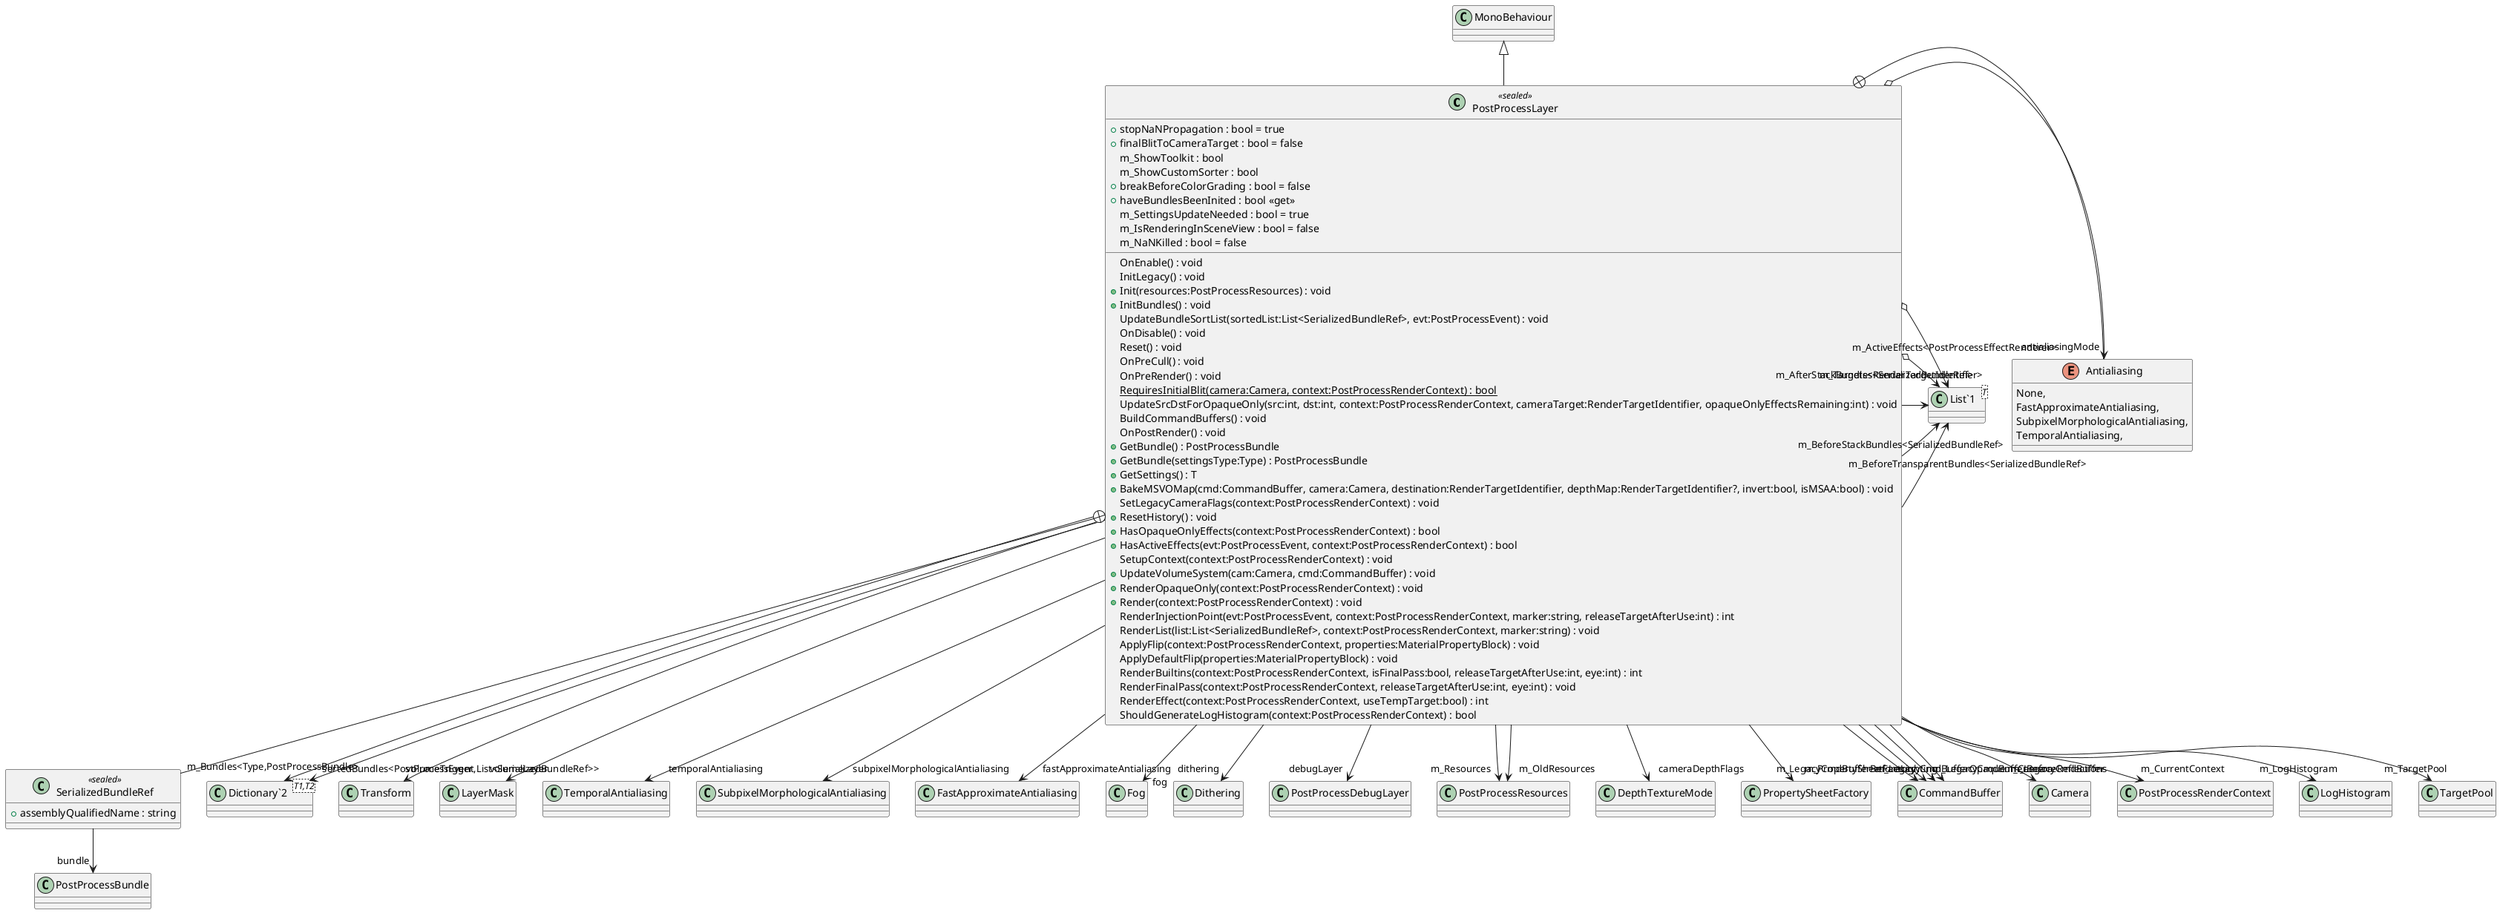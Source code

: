 @startuml
class PostProcessLayer <<sealed>> {
    + stopNaNPropagation : bool = true
    + finalBlitToCameraTarget : bool = false
    m_ShowToolkit : bool
    m_ShowCustomSorter : bool
    + breakBeforeColorGrading : bool = false
    + haveBundlesBeenInited : bool <<get>>
    m_SettingsUpdateNeeded : bool = true
    m_IsRenderingInSceneView : bool = false
    m_NaNKilled : bool = false
    OnEnable() : void
    InitLegacy() : void
    + Init(resources:PostProcessResources) : void
    + InitBundles() : void
    UpdateBundleSortList(sortedList:List<SerializedBundleRef>, evt:PostProcessEvent) : void
    OnDisable() : void
    Reset() : void
    OnPreCull() : void
    OnPreRender() : void
    {static} RequiresInitialBlit(camera:Camera, context:PostProcessRenderContext) : bool
    UpdateSrcDstForOpaqueOnly(src:int, dst:int, context:PostProcessRenderContext, cameraTarget:RenderTargetIdentifier, opaqueOnlyEffectsRemaining:int) : void
    BuildCommandBuffers() : void
    OnPostRender() : void
    + GetBundle() : PostProcessBundle
    + GetBundle(settingsType:Type) : PostProcessBundle
    + GetSettings() : T
    + BakeMSVOMap(cmd:CommandBuffer, camera:Camera, destination:RenderTargetIdentifier, depthMap:RenderTargetIdentifier?, invert:bool, isMSAA:bool) : void
    SetLegacyCameraFlags(context:PostProcessRenderContext) : void
    + ResetHistory() : void
    + HasOpaqueOnlyEffects(context:PostProcessRenderContext) : bool
    + HasActiveEffects(evt:PostProcessEvent, context:PostProcessRenderContext) : bool
    SetupContext(context:PostProcessRenderContext) : void
    + UpdateVolumeSystem(cam:Camera, cmd:CommandBuffer) : void
    + RenderOpaqueOnly(context:PostProcessRenderContext) : void
    + Render(context:PostProcessRenderContext) : void
    RenderInjectionPoint(evt:PostProcessEvent, context:PostProcessRenderContext, marker:string, releaseTargetAfterUse:int) : int
    RenderList(list:List<SerializedBundleRef>, context:PostProcessRenderContext, marker:string) : void
    ApplyFlip(context:PostProcessRenderContext, properties:MaterialPropertyBlock) : void
    ApplyDefaultFlip(properties:MaterialPropertyBlock) : void
    RenderBuiltins(context:PostProcessRenderContext, isFinalPass:bool, releaseTargetAfterUse:int, eye:int) : int
    RenderFinalPass(context:PostProcessRenderContext, releaseTargetAfterUse:int, eye:int) : void
    RenderEffect(context:PostProcessRenderContext, useTempTarget:bool) : int
    ShouldGenerateLogHistogram(context:PostProcessRenderContext) : bool
}
enum Antialiasing {
    None,
    FastApproximateAntialiasing,
    SubpixelMorphologicalAntialiasing,
    TemporalAntialiasing,
}
class SerializedBundleRef <<sealed>> {
    + assemblyQualifiedName : string
}
class "List`1"<T> {
}
class "Dictionary`2"<T1,T2> {
}
MonoBehaviour <|-- PostProcessLayer
PostProcessLayer --> "volumeTrigger" Transform
PostProcessLayer --> "volumeLayer" LayerMask
PostProcessLayer o-> "antialiasingMode" Antialiasing
PostProcessLayer --> "temporalAntialiasing" TemporalAntialiasing
PostProcessLayer --> "subpixelMorphologicalAntialiasing" SubpixelMorphologicalAntialiasing
PostProcessLayer --> "fastApproximateAntialiasing" FastApproximateAntialiasing
PostProcessLayer --> "fog" Fog
PostProcessLayer --> "dithering" Dithering
PostProcessLayer --> "debugLayer" PostProcessDebugLayer
PostProcessLayer --> "m_Resources" PostProcessResources
PostProcessLayer --> "m_OldResources" PostProcessResources
PostProcessLayer --> "m_BeforeTransparentBundles<SerializedBundleRef>" "List`1"
PostProcessLayer --> "m_BeforeStackBundles<SerializedBundleRef>" "List`1"
PostProcessLayer --> "m_AfterStackBundles<SerializedBundleRef>" "List`1"
PostProcessLayer --> "sortedBundles<PostProcessEvent,List<SerializedBundleRef>>" "Dictionary`2"
PostProcessLayer --> "cameraDepthFlags" DepthTextureMode
PostProcessLayer --> "m_Bundles<Type,PostProcessBundle>" "Dictionary`2"
PostProcessLayer --> "m_PropertySheetFactory" PropertySheetFactory
PostProcessLayer --> "m_LegacyCmdBufferBeforeReflections" CommandBuffer
PostProcessLayer --> "m_LegacyCmdBufferBeforeLighting" CommandBuffer
PostProcessLayer --> "m_LegacyCmdBufferOpaque" CommandBuffer
PostProcessLayer --> "m_LegacyCmdBuffer" CommandBuffer
PostProcessLayer --> "m_Camera" Camera
PostProcessLayer --> "m_CurrentContext" PostProcessRenderContext
PostProcessLayer --> "m_LogHistogram" LogHistogram
PostProcessLayer --> "m_TargetPool" TargetPool
PostProcessLayer o-> "m_ActiveEffects<PostProcessEffectRenderer>" "List`1"
PostProcessLayer o-> "m_Targets<RenderTargetIdentifier>" "List`1"
PostProcessLayer +-- Antialiasing
PostProcessLayer +-- SerializedBundleRef
SerializedBundleRef --> "bundle" PostProcessBundle
@enduml
